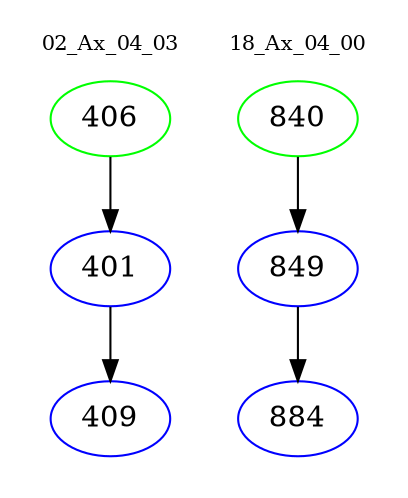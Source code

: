 digraph{
subgraph cluster_0 {
color = white
label = "02_Ax_04_03";
fontsize=10;
T0_406 [label="406", color="green"]
T0_406 -> T0_401 [color="black"]
T0_401 [label="401", color="blue"]
T0_401 -> T0_409 [color="black"]
T0_409 [label="409", color="blue"]
}
subgraph cluster_1 {
color = white
label = "18_Ax_04_00";
fontsize=10;
T1_840 [label="840", color="green"]
T1_840 -> T1_849 [color="black"]
T1_849 [label="849", color="blue"]
T1_849 -> T1_884 [color="black"]
T1_884 [label="884", color="blue"]
}
}

